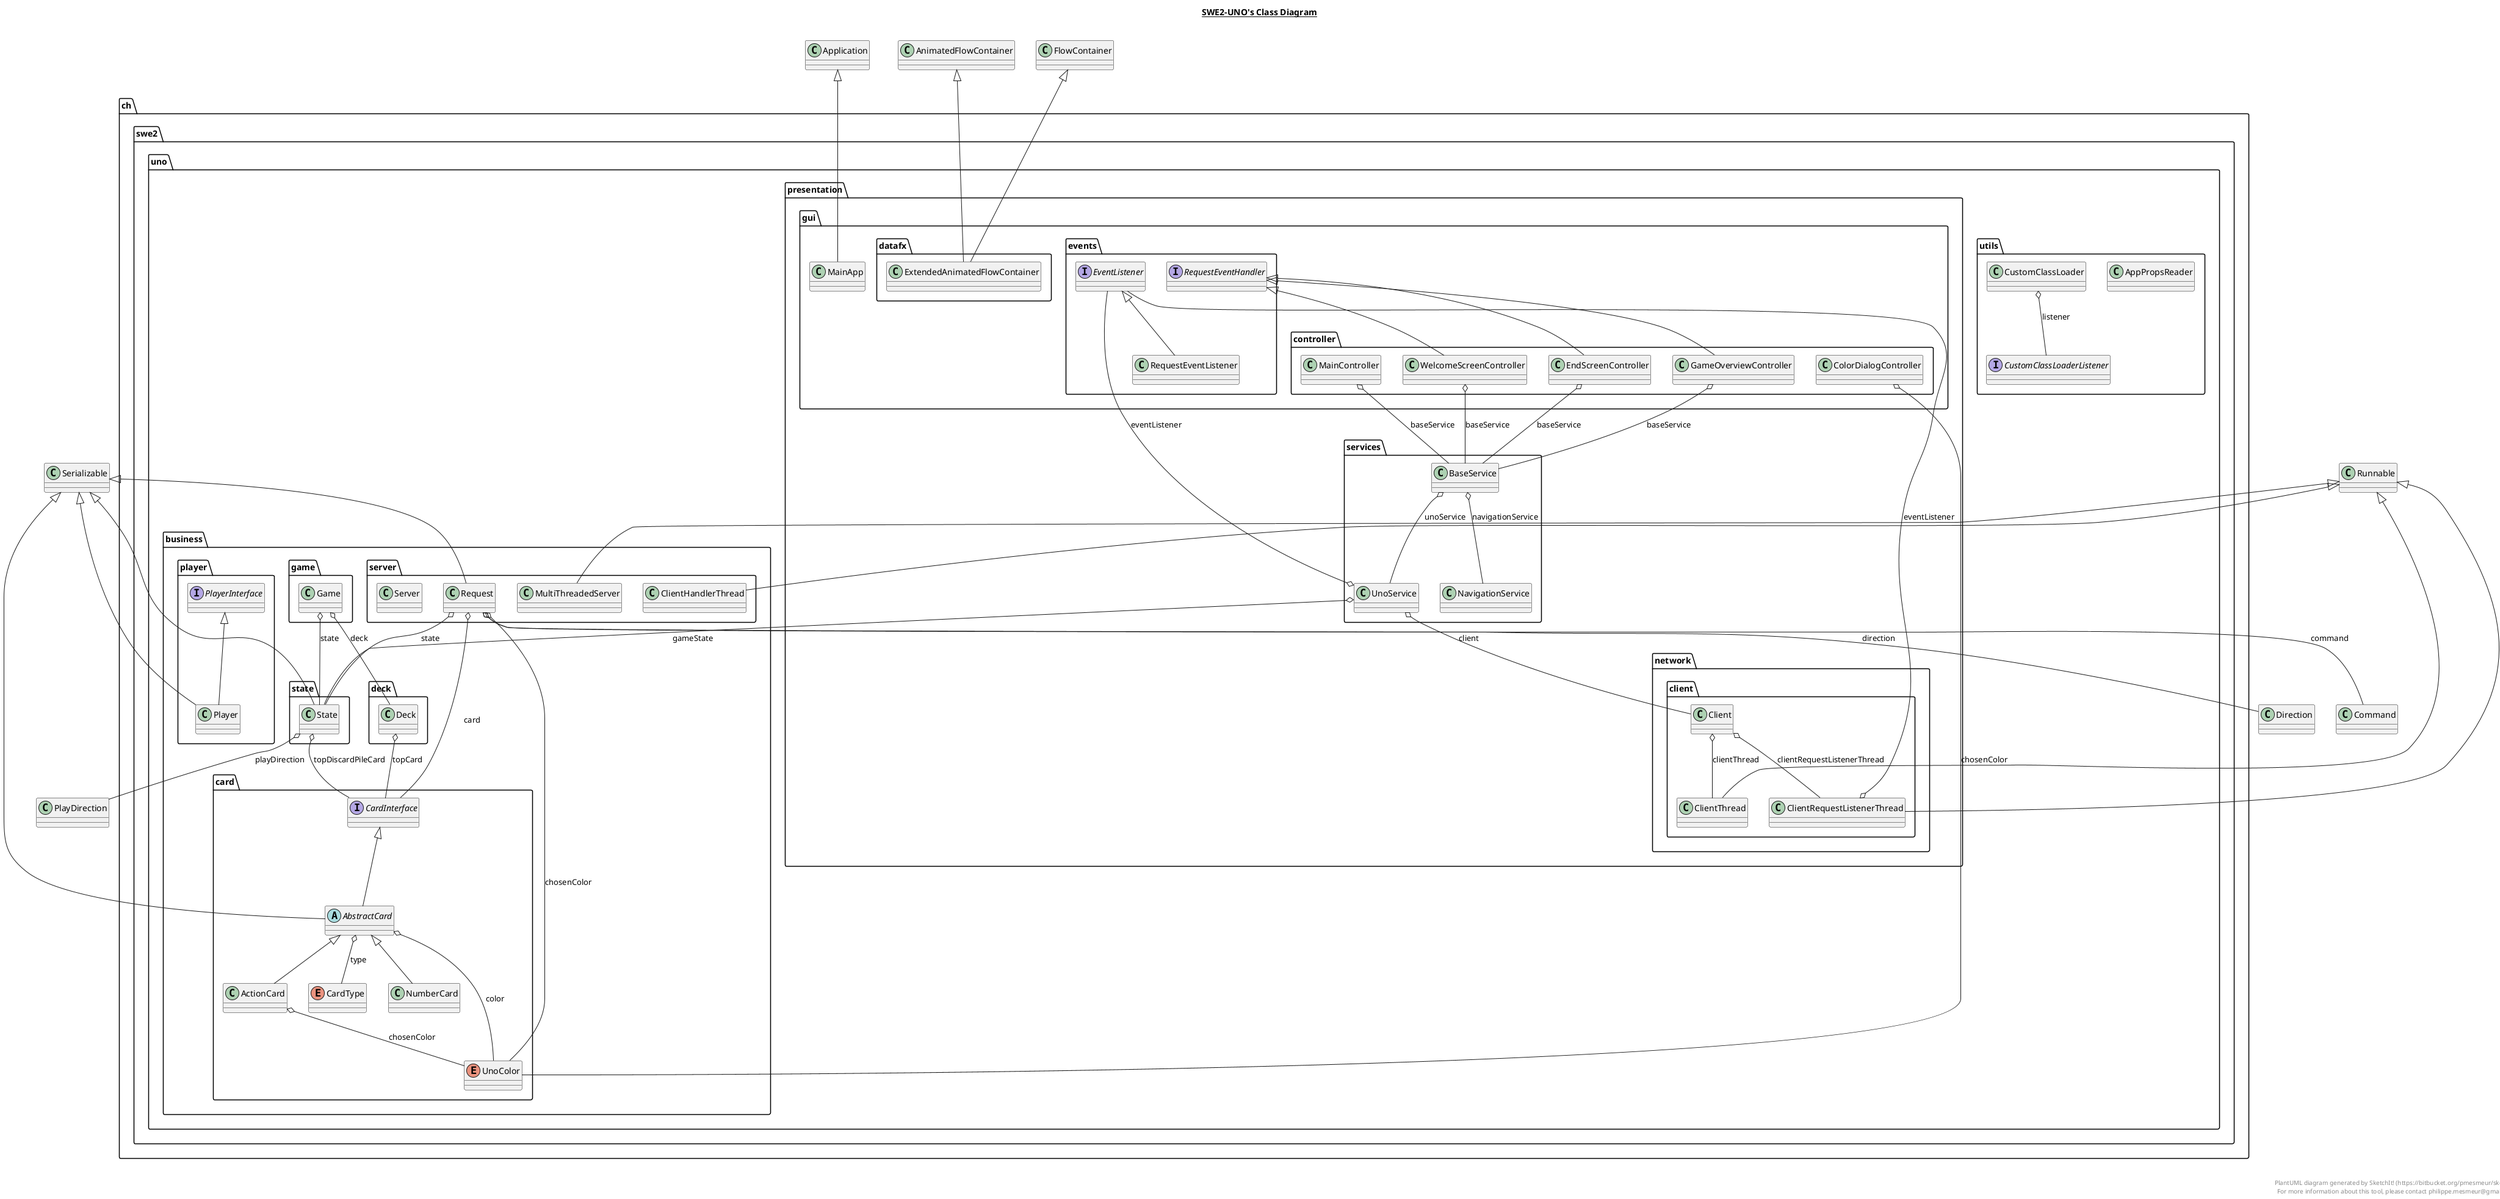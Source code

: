 @startuml

title __SWE2-UNO's Class Diagram__\n

  package ch.swe2.uno.business.card {
    abstract class AbstractCard {
    }
  }
  

  package ch.swe2.uno.business.card {
    class ActionCard {
    }
  }
  

  package ch.swe2.uno.utils {
    class AppPropsReader {
    }
  }
  

  package ch.swe2.uno.presentation.services {
    class BaseService {
    }
  }
  

  package ch.swe2.uno.business.card {
    interface CardInterface {
    }
  }
  

  package ch.swe2.uno.business.card {
    enum CardType {
    }
  }
  

  package ch.swe2.uno.presentation.network.client {
    class Client {
    }
  }
  

  package ch.swe2.uno.business.server {
    class ClientHandlerThread {
    }
  }
  

  package ch.swe2.uno.presentation.network.client {
    class ClientRequestListenerThread {
    }
  }
  

  package ch.swe2.uno.presentation.network.client {
    class ClientThread {
    }
  }
  

  package ch.swe2.uno.presentation.gui {
    package ch.swe2.uno.presentation.gui.controller {
      class ColorDialogController {
      }
    }
  }
  

  package ch.swe2.uno.utils {
    class CustomClassLoader {
    }
  }
  

  package ch.swe2.uno.utils {
    interface CustomClassLoaderListener {
    }
  }
  

  package ch.swe2.uno.business.deck {
    class Deck {
    }
  }
  

  package ch.swe2.uno.presentation.gui {
    package ch.swe2.uno.presentation.gui.controller {
      class EndScreenController {
      }
    }
  }
  

  package ch.swe2.uno.presentation.gui {
    package ch.swe2.uno.presentation.gui.events {
      interface EventListener {
      }
    }
  }
  

  package ch.swe2.uno.presentation.gui {
    package ch.swe2.uno.presentation.gui.datafx {
      class ExtendedAnimatedFlowContainer {
      }
    }
  }
  

  package ch.swe2.uno.business.game {
    class Game {
    }
  }
  

  package ch.swe2.uno.presentation.gui {
    package ch.swe2.uno.presentation.gui.controller {
      class GameOverviewController {
      }
    }
  }
  

  package ch.swe2.uno.presentation.gui {
    class MainApp {
    }
  }
  

  package ch.swe2.uno.presentation.gui {
    package ch.swe2.uno.presentation.gui.controller {
      class MainController {
      }
    }
  }
  

  package ch.swe2.uno.business.server {
    class MultiThreadedServer {
    }
  }
  

  package ch.swe2.uno.presentation.services {
    class NavigationService {
    }
  }
  

  package ch.swe2.uno.business.card {
    class NumberCard {
    }
  }
  

  package ch.swe2.uno.business.player {
    class Player {
    }
  }
  

  package ch.swe2.uno.business.player {
    interface PlayerInterface {
    }
  }
  

  package ch.swe2.uno.business.server {
    class Request {
    }
  }
  

  package ch.swe2.uno.presentation.gui {
    package ch.swe2.uno.presentation.gui.events {
      interface RequestEventHandler {
      }
    }
  }
  

  package ch.swe2.uno.presentation.gui {
    package ch.swe2.uno.presentation.gui.events {
      class RequestEventListener {
      }
    }
  }
  

  package ch.swe2.uno.business.server {
    class Server {
    }
  }
  

  package ch.swe2.uno.business.state {
    class State {
    }
  }
  

  package ch.swe2.uno.business.card {
    enum UnoColor {
    }
  }
  

  package ch.swe2.uno.presentation.services {
    class UnoService {
    }
  }
  

  package ch.swe2.uno.presentation.gui {
    package ch.swe2.uno.presentation.gui.controller {
      class WelcomeScreenController {
      }
    }
  }
  

  AbstractCard -up-|> CardInterface
  AbstractCard -up-|> Serializable
  AbstractCard o-- CardType : type
  AbstractCard o-- UnoColor : color
  ActionCard -up-|> AbstractCard
  ActionCard o-- UnoColor : chosenColor
  BaseService o-- NavigationService : navigationService
  BaseService o-- UnoService : unoService
  Client o-- ClientThread : clientThread
  Client o-- ClientRequestListenerThread : clientRequestListenerThread
  ClientHandlerThread -up-|> Runnable
  ClientRequestListenerThread -up-|> Runnable
  ClientRequestListenerThread o-- EventListener : eventListener
  ClientThread -up-|> Runnable
  ColorDialogController o-- UnoColor : chosenColor
  CustomClassLoader o-- CustomClassLoaderListener : listener
  Deck o-- CardInterface : topCard
  EndScreenController -up-|> RequestEventHandler
  EndScreenController o-- BaseService : baseService
  ExtendedAnimatedFlowContainer -up-|> FlowContainer
  ExtendedAnimatedFlowContainer -up-|> AnimatedFlowContainer
  Game o-- State : state
  Game o-- Deck : deck
  GameOverviewController -up-|> RequestEventHandler
  GameOverviewController o-- BaseService : baseService
  MainApp -up-|> Application
  MainController o-- BaseService : baseService
  MultiThreadedServer -up-|> Runnable
  NumberCard -up-|> AbstractCard
  Player -up-|> PlayerInterface
  Player -up-|> Serializable
  Request -up-|> Serializable
  Request o-- Command : command
  Request o-- Direction : direction
  Request o-- CardInterface : card
  Request o-- UnoColor : chosenColor
  Request o-- State : state
  RequestEventListener -up-|> EventListener
  State -up-|> Serializable
  State o-- CardInterface : topDiscardPileCard
  State o-- PlayDirection : playDirection
  UnoService o-- EventListener : eventListener
  UnoService o-- Client : client
  UnoService o-- State : gameState
  WelcomeScreenController -up-|> RequestEventHandler
  WelcomeScreenController o-- BaseService : baseService


right footer


PlantUML diagram generated by SketchIt! (https://bitbucket.org/pmesmeur/sketch.it)
For more information about this tool, please contact philippe.mesmeur@gmail.com
endfooter

@enduml
